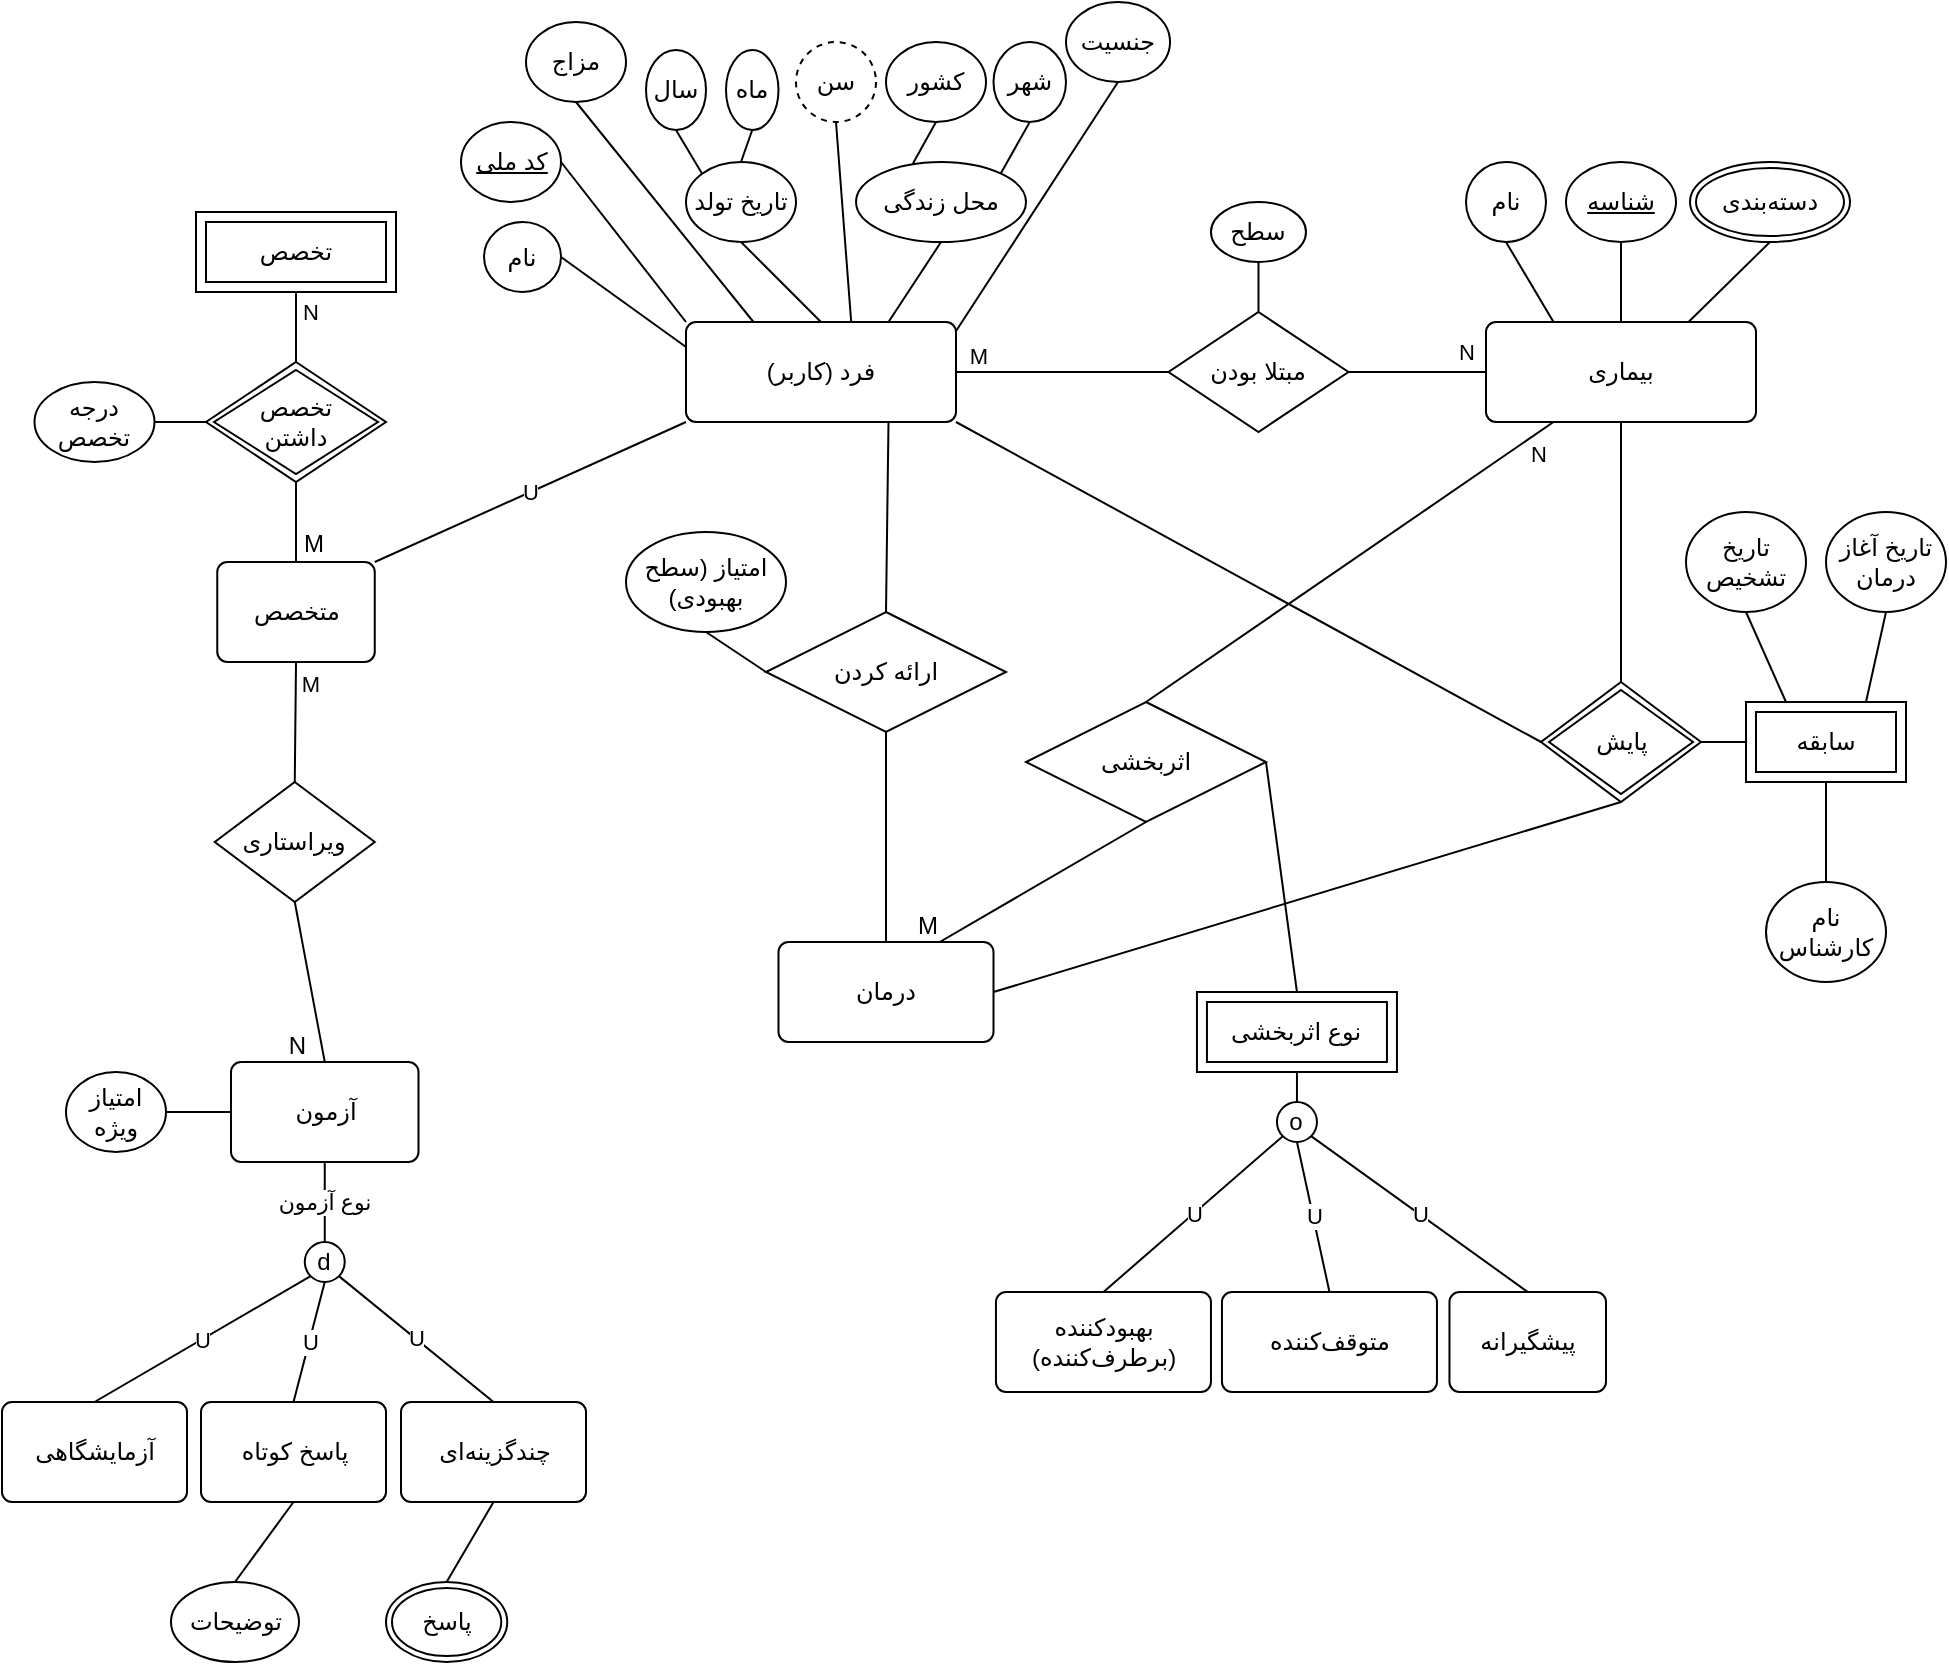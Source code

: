 <mxfile version="15.8.2" type="device"><diagram id="R2lEEEUBdFMjLlhIrx00" name="Page-1"><mxGraphModel dx="496" dy="1352" grid="1" gridSize="10" guides="1" tooltips="1" connect="1" arrows="1" fold="1" page="1" pageScale="1" pageWidth="850" pageHeight="1100" math="0" shadow="0" extFonts="Permanent Marker^https://fonts.googleapis.com/css?family=Permanent+Marker"><root><mxCell id="0"/><mxCell id="1" parent="0"/><mxCell id="sVlaK4R8TNGXsEOWWM8I-3" value="&lt;div&gt;فرد (کاربر)&lt;/div&gt;" style="rounded=1;arcSize=10;whiteSpace=wrap;html=1;align=center;" vertex="1" parent="1"><mxGeometry x="350" y="110" width="135" height="50" as="geometry"/></mxCell><mxCell id="sVlaK4R8TNGXsEOWWM8I-7" value="" style="endArrow=none;html=1;rounded=0;exitX=1.002;exitY=0.083;exitDx=0;exitDy=0;entryX=0.5;entryY=1;entryDx=0;entryDy=0;exitPerimeter=0;" edge="1" parent="1" source="sVlaK4R8TNGXsEOWWM8I-3" target="sVlaK4R8TNGXsEOWWM8I-8"><mxGeometry relative="1" as="geometry"><mxPoint x="310" y="140" as="sourcePoint"/><mxPoint x="440" y="120" as="targetPoint"/></mxGeometry></mxCell><mxCell id="sVlaK4R8TNGXsEOWWM8I-8" value="&lt;div&gt;جنسیت&lt;/div&gt;" style="ellipse;whiteSpace=wrap;html=1;align=center;" vertex="1" parent="1"><mxGeometry x="540" y="-50" width="52.02" height="40" as="geometry"/></mxCell><mxCell id="sVlaK4R8TNGXsEOWWM8I-9" value="" style="endArrow=none;html=1;rounded=0;exitX=0.75;exitY=0;exitDx=0;exitDy=0;entryX=0.5;entryY=1;entryDx=0;entryDy=0;" edge="1" parent="1" target="sVlaK4R8TNGXsEOWWM8I-10" source="sVlaK4R8TNGXsEOWWM8I-3"><mxGeometry relative="1" as="geometry"><mxPoint x="437.995" y="110.0" as="sourcePoint"/><mxPoint x="364.98" y="121.92" as="targetPoint"/></mxGeometry></mxCell><mxCell id="sVlaK4R8TNGXsEOWWM8I-10" value="&lt;div&gt;محل زندگی&lt;/div&gt;" style="ellipse;whiteSpace=wrap;html=1;align=center;" vertex="1" parent="1"><mxGeometry x="435.02" y="30" width="84.98" height="40" as="geometry"/></mxCell><mxCell id="sVlaK4R8TNGXsEOWWM8I-11" value="" style="endArrow=none;html=1;rounded=0;entryX=0.334;entryY=0.021;entryDx=0;entryDy=0;exitX=0.5;exitY=1;exitDx=0;exitDy=0;entryPerimeter=0;" edge="1" parent="1" source="sVlaK4R8TNGXsEOWWM8I-14" target="sVlaK4R8TNGXsEOWWM8I-10"><mxGeometry relative="1" as="geometry"><mxPoint x="410" y="-50" as="sourcePoint"/><mxPoint x="470" y="40" as="targetPoint"/></mxGeometry></mxCell><mxCell id="sVlaK4R8TNGXsEOWWM8I-12" value="" style="endArrow=none;html=1;rounded=0;entryX=1;entryY=0;entryDx=0;entryDy=0;exitX=0.5;exitY=1;exitDx=0;exitDy=0;" edge="1" parent="1" source="sVlaK4R8TNGXsEOWWM8I-13" target="sVlaK4R8TNGXsEOWWM8I-10"><mxGeometry relative="1" as="geometry"><mxPoint x="510" y="-50" as="sourcePoint"/><mxPoint x="442.484" y="45.84" as="targetPoint"/></mxGeometry></mxCell><mxCell id="sVlaK4R8TNGXsEOWWM8I-13" value="&lt;div&gt;شهر&lt;/div&gt;" style="ellipse;whiteSpace=wrap;html=1;align=center;" vertex="1" parent="1"><mxGeometry x="503.75" y="-30" width="36.25" height="40" as="geometry"/></mxCell><mxCell id="sVlaK4R8TNGXsEOWWM8I-14" value="کشور" style="ellipse;whiteSpace=wrap;html=1;align=center;" vertex="1" parent="1"><mxGeometry x="450" y="-30" width="50" height="40" as="geometry"/></mxCell><mxCell id="sVlaK4R8TNGXsEOWWM8I-15" value="" style="endArrow=none;html=1;rounded=0;entryX=0.5;entryY=0;entryDx=0;entryDy=0;exitX=0.5;exitY=1;exitDx=0;exitDy=0;" edge="1" parent="1" source="sVlaK4R8TNGXsEOWWM8I-16" target="sVlaK4R8TNGXsEOWWM8I-3"><mxGeometry relative="1" as="geometry"><mxPoint x="380" y="50" as="sourcePoint"/><mxPoint x="470" y="40" as="targetPoint"/></mxGeometry></mxCell><mxCell id="sVlaK4R8TNGXsEOWWM8I-16" value="تاریخ تولد" style="ellipse;whiteSpace=wrap;html=1;align=center;" vertex="1" parent="1"><mxGeometry x="350" y="30" width="55" height="40" as="geometry"/></mxCell><mxCell id="sVlaK4R8TNGXsEOWWM8I-18" value="مزاج" style="ellipse;whiteSpace=wrap;html=1;align=center;" vertex="1" parent="1"><mxGeometry x="270" y="-40" width="50" height="40" as="geometry"/></mxCell><mxCell id="sVlaK4R8TNGXsEOWWM8I-20" value="" style="endArrow=none;html=1;rounded=0;exitX=0.5;exitY=1;exitDx=0;exitDy=0;entryX=0.25;entryY=0;entryDx=0;entryDy=0;" edge="1" parent="1" source="sVlaK4R8TNGXsEOWWM8I-18" target="sVlaK4R8TNGXsEOWWM8I-3"><mxGeometry relative="1" as="geometry"><mxPoint x="310" y="40" as="sourcePoint"/><mxPoint x="470" y="40" as="targetPoint"/></mxGeometry></mxCell><mxCell id="sVlaK4R8TNGXsEOWWM8I-24" value="U" style="endArrow=none;html=1;rounded=0;entryX=0;entryY=1;entryDx=0;entryDy=0;exitX=1;exitY=0;exitDx=0;exitDy=0;" edge="1" parent="1" source="sVlaK4R8TNGXsEOWWM8I-25" target="sVlaK4R8TNGXsEOWWM8I-3"><mxGeometry width="50" height="50" relative="1" as="geometry"><mxPoint x="350" y="280" as="sourcePoint"/><mxPoint x="382.5" y="200" as="targetPoint"/></mxGeometry></mxCell><mxCell id="sVlaK4R8TNGXsEOWWM8I-25" value="&lt;div&gt;متخصص&lt;/div&gt;" style="rounded=1;arcSize=10;whiteSpace=wrap;html=1;align=center;" vertex="1" parent="1"><mxGeometry x="115.63" y="230" width="78.75" height="50" as="geometry"/></mxCell><mxCell id="sVlaK4R8TNGXsEOWWM8I-28" value="" style="endArrow=none;html=1;rounded=0;exitX=0;exitY=0.5;exitDx=0;exitDy=0;entryX=1;entryY=0.5;entryDx=0;entryDy=0;" edge="1" parent="1" target="sVlaK4R8TNGXsEOWWM8I-29" source="sVlaK4R8TNGXsEOWWM8I-153"><mxGeometry relative="1" as="geometry"><mxPoint x="105.389" y="155.79" as="sourcePoint"/><mxPoint x="49.73" y="270" as="targetPoint"/></mxGeometry></mxCell><mxCell id="sVlaK4R8TNGXsEOWWM8I-29" value="&lt;div&gt;درجه تخصص&lt;/div&gt;" style="ellipse;whiteSpace=wrap;html=1;align=center;" vertex="1" parent="1"><mxGeometry x="24.25" y="140" width="60" height="40" as="geometry"/></mxCell><mxCell id="sVlaK4R8TNGXsEOWWM8I-36" value="&lt;div&gt;بیماری&lt;/div&gt;" style="rounded=1;arcSize=10;whiteSpace=wrap;html=1;align=center;" vertex="1" parent="1"><mxGeometry x="750" y="110" width="135" height="50" as="geometry"/></mxCell><mxCell id="sVlaK4R8TNGXsEOWWM8I-37" value="درمان" style="rounded=1;arcSize=10;whiteSpace=wrap;html=1;align=center;" vertex="1" parent="1"><mxGeometry x="396.25" y="420" width="107.5" height="50" as="geometry"/></mxCell><mxCell id="sVlaK4R8TNGXsEOWWM8I-38" value="آزمون" style="rounded=1;arcSize=10;whiteSpace=wrap;html=1;align=center;" vertex="1" parent="1"><mxGeometry x="122.5" y="480" width="93.75" height="50" as="geometry"/></mxCell><mxCell id="sVlaK4R8TNGXsEOWWM8I-39" value="سابقه" style="shape=ext;margin=3;double=1;whiteSpace=wrap;html=1;align=center;" vertex="1" parent="1"><mxGeometry x="880" y="300" width="80" height="40" as="geometry"/></mxCell><mxCell id="sVlaK4R8TNGXsEOWWM8I-41" value="" style="endArrow=none;html=1;rounded=0;exitX=0.5;exitY=0;exitDx=0;exitDy=0;entryX=0.5;entryY=1;entryDx=0;entryDy=0;" edge="1" parent="1" target="sVlaK4R8TNGXsEOWWM8I-42" source="sVlaK4R8TNGXsEOWWM8I-43"><mxGeometry relative="1" as="geometry"><mxPoint x="650" y="84.15" as="sourcePoint"/><mxPoint x="629.73" y="90" as="targetPoint"/></mxGeometry></mxCell><mxCell id="sVlaK4R8TNGXsEOWWM8I-42" value="&lt;div&gt;سطح&lt;/div&gt;" style="ellipse;whiteSpace=wrap;html=1;align=center;" vertex="1" parent="1"><mxGeometry x="612.48" y="50" width="47.52" height="30" as="geometry"/></mxCell><mxCell id="sVlaK4R8TNGXsEOWWM8I-43" value="مبتلا بودن" style="shape=rhombus;perimeter=rhombusPerimeter;whiteSpace=wrap;html=1;align=center;" vertex="1" parent="1"><mxGeometry x="591.24" y="105" width="90" height="60" as="geometry"/></mxCell><mxCell id="sVlaK4R8TNGXsEOWWM8I-45" value="" style="endArrow=none;html=1;rounded=0;entryX=0;entryY=0.5;entryDx=0;entryDy=0;exitX=1;exitY=0.5;exitDx=0;exitDy=0;" edge="1" parent="1" source="sVlaK4R8TNGXsEOWWM8I-43" target="sVlaK4R8TNGXsEOWWM8I-36"><mxGeometry relative="1" as="geometry"><mxPoint x="470" y="145" as="sourcePoint"/><mxPoint x="530" y="145" as="targetPoint"/></mxGeometry></mxCell><mxCell id="sVlaK4R8TNGXsEOWWM8I-123" value="&lt;div&gt;N&lt;/div&gt;" style="edgeLabel;html=1;align=center;verticalAlign=middle;resizable=0;points=[];labelBackgroundColor=none;" vertex="1" connectable="0" parent="sVlaK4R8TNGXsEOWWM8I-45"><mxGeometry x="0.759" y="1" relative="1" as="geometry"><mxPoint x="-2" y="-9" as="offset"/></mxGeometry></mxCell><mxCell id="sVlaK4R8TNGXsEOWWM8I-46" value="ویراستاری" style="shape=rhombus;perimeter=rhombusPerimeter;whiteSpace=wrap;html=1;align=center;" vertex="1" parent="1"><mxGeometry x="114.38" y="340" width="80" height="60" as="geometry"/></mxCell><mxCell id="sVlaK4R8TNGXsEOWWM8I-47" value="" style="endArrow=none;html=1;rounded=0;exitX=0.5;exitY=1;exitDx=0;exitDy=0;entryX=0.5;entryY=0;entryDx=0;entryDy=0;" edge="1" parent="1" source="sVlaK4R8TNGXsEOWWM8I-25" target="sVlaK4R8TNGXsEOWWM8I-46"><mxGeometry relative="1" as="geometry"><mxPoint x="230" y="360" as="sourcePoint"/><mxPoint x="390" y="360" as="targetPoint"/></mxGeometry></mxCell><mxCell id="sVlaK4R8TNGXsEOWWM8I-88" value="M" style="edgeLabel;html=1;align=center;verticalAlign=middle;resizable=0;points=[];labelBackgroundColor=none;" vertex="1" connectable="0" parent="sVlaK4R8TNGXsEOWWM8I-47"><mxGeometry x="-0.886" y="2" relative="1" as="geometry"><mxPoint x="5" y="7" as="offset"/></mxGeometry></mxCell><mxCell id="sVlaK4R8TNGXsEOWWM8I-49" value="نوع آزمون" style="endArrow=none;html=1;rounded=0;exitX=0.5;exitY=1;exitDx=0;exitDy=0;entryX=0.5;entryY=0;entryDx=0;entryDy=0;" edge="1" parent="1" target="sVlaK4R8TNGXsEOWWM8I-50" source="sVlaK4R8TNGXsEOWWM8I-38"><mxGeometry relative="1" as="geometry"><mxPoint x="200" y="540" as="sourcePoint"/><mxPoint x="175.5" y="610" as="targetPoint"/></mxGeometry></mxCell><mxCell id="sVlaK4R8TNGXsEOWWM8I-50" value="d" style="ellipse;whiteSpace=wrap;html=1;aspect=fixed;" vertex="1" parent="1"><mxGeometry x="159.38" y="570" width="20" height="20" as="geometry"/></mxCell><mxCell id="sVlaK4R8TNGXsEOWWM8I-51" value="U" style="endArrow=none;html=1;rounded=0;entryX=0;entryY=1;entryDx=0;entryDy=0;exitX=0.5;exitY=0;exitDx=0;exitDy=0;" edge="1" parent="1" target="sVlaK4R8TNGXsEOWWM8I-50" source="sVlaK4R8TNGXsEOWWM8I-54"><mxGeometry width="50" height="50" relative="1" as="geometry"><mxPoint x="107.5" y="640" as="sourcePoint"/><mxPoint x="177.929" y="597.071" as="targetPoint"/></mxGeometry></mxCell><mxCell id="sVlaK4R8TNGXsEOWWM8I-54" value="آزمایشگاهی" style="rounded=1;arcSize=10;whiteSpace=wrap;html=1;align=center;" vertex="1" parent="1"><mxGeometry x="8" y="650" width="92.5" height="50" as="geometry"/></mxCell><mxCell id="sVlaK4R8TNGXsEOWWM8I-55" value="پاسخ کوتاه" style="rounded=1;arcSize=10;whiteSpace=wrap;html=1;align=center;" vertex="1" parent="1"><mxGeometry x="107.5" y="650" width="92.5" height="50" as="geometry"/></mxCell><mxCell id="sVlaK4R8TNGXsEOWWM8I-56" value="چندگزینه‌ای" style="rounded=1;arcSize=10;whiteSpace=wrap;html=1;align=center;" vertex="1" parent="1"><mxGeometry x="207.5" y="650" width="92.5" height="50" as="geometry"/></mxCell><mxCell id="sVlaK4R8TNGXsEOWWM8I-57" value="U" style="endArrow=none;html=1;rounded=0;entryX=0.5;entryY=1;entryDx=0;entryDy=0;exitX=0.5;exitY=0;exitDx=0;exitDy=0;" edge="1" parent="1" source="sVlaK4R8TNGXsEOWWM8I-55" target="sVlaK4R8TNGXsEOWWM8I-50"><mxGeometry width="50" height="50" relative="1" as="geometry"><mxPoint x="110.0" y="660" as="sourcePoint"/><mxPoint x="209.179" y="597.071" as="targetPoint"/></mxGeometry></mxCell><mxCell id="sVlaK4R8TNGXsEOWWM8I-58" value="U" style="endArrow=none;html=1;rounded=0;entryX=1;entryY=1;entryDx=0;entryDy=0;exitX=0.5;exitY=0;exitDx=0;exitDy=0;" edge="1" parent="1" source="sVlaK4R8TNGXsEOWWM8I-56" target="sVlaK4R8TNGXsEOWWM8I-50"><mxGeometry width="50" height="50" relative="1" as="geometry"><mxPoint x="120.0" y="670" as="sourcePoint"/><mxPoint x="219.179" y="607.071" as="targetPoint"/></mxGeometry></mxCell><mxCell id="sVlaK4R8TNGXsEOWWM8I-59" value="" style="endArrow=none;html=1;rounded=0;entryX=0.5;entryY=1;entryDx=0;entryDy=0;exitX=0.5;exitY=0;exitDx=0;exitDy=0;" edge="1" parent="1" source="sVlaK4R8TNGXsEOWWM8I-60" target="sVlaK4R8TNGXsEOWWM8I-56"><mxGeometry relative="1" as="geometry"><mxPoint x="314" y="740" as="sourcePoint"/><mxPoint x="370" y="710" as="targetPoint"/></mxGeometry></mxCell><mxCell id="sVlaK4R8TNGXsEOWWM8I-60" value="پاسخ" style="ellipse;shape=doubleEllipse;margin=3;whiteSpace=wrap;html=1;align=center;" vertex="1" parent="1"><mxGeometry x="200" y="740" width="60.63" height="40" as="geometry"/></mxCell><mxCell id="sVlaK4R8TNGXsEOWWM8I-61" value="" style="endArrow=none;html=1;rounded=0;exitX=0.5;exitY=1;exitDx=0;exitDy=0;entryX=0.5;entryY=0;entryDx=0;entryDy=0;" edge="1" parent="1" source="sVlaK4R8TNGXsEOWWM8I-55" target="sVlaK4R8TNGXsEOWWM8I-62"><mxGeometry relative="1" as="geometry"><mxPoint x="140" y="740" as="sourcePoint"/><mxPoint x="206" y="740" as="targetPoint"/></mxGeometry></mxCell><mxCell id="sVlaK4R8TNGXsEOWWM8I-62" value="توضیحات" style="ellipse;whiteSpace=wrap;html=1;align=center;" vertex="1" parent="1"><mxGeometry x="92.5" y="740" width="64" height="40" as="geometry"/></mxCell><mxCell id="sVlaK4R8TNGXsEOWWM8I-63" value="" style="endArrow=none;html=1;rounded=0;entryX=0;entryY=0.5;entryDx=0;entryDy=0;exitX=1;exitY=0.5;exitDx=0;exitDy=0;" edge="1" parent="1" source="sVlaK4R8TNGXsEOWWM8I-64" target="sVlaK4R8TNGXsEOWWM8I-38"><mxGeometry relative="1" as="geometry"><mxPoint x="90" y="505" as="sourcePoint"/><mxPoint x="180" y="520" as="targetPoint"/></mxGeometry></mxCell><mxCell id="sVlaK4R8TNGXsEOWWM8I-64" value="امتیاز ویژه" style="ellipse;whiteSpace=wrap;html=1;align=center;" vertex="1" parent="1"><mxGeometry x="40" y="485" width="50" height="40" as="geometry"/></mxCell><mxCell id="sVlaK4R8TNGXsEOWWM8I-68" value="" style="endArrow=none;html=1;rounded=0;exitX=0.5;exitY=1;exitDx=0;exitDy=0;entryX=0.5;entryY=0;entryDx=0;entryDy=0;" edge="1" parent="1" source="sVlaK4R8TNGXsEOWWM8I-46" target="sVlaK4R8TNGXsEOWWM8I-38"><mxGeometry relative="1" as="geometry"><mxPoint x="210" y="450" as="sourcePoint"/><mxPoint x="370" y="450" as="targetPoint"/></mxGeometry></mxCell><mxCell id="sVlaK4R8TNGXsEOWWM8I-69" value="" style="resizable=0;html=1;align=left;verticalAlign=bottom;" connectable="0" vertex="1" parent="sVlaK4R8TNGXsEOWWM8I-68"><mxGeometry x="-1" relative="1" as="geometry"/></mxCell><mxCell id="sVlaK4R8TNGXsEOWWM8I-70" value="N" style="resizable=0;html=1;align=right;verticalAlign=bottom;" connectable="0" vertex="1" parent="sVlaK4R8TNGXsEOWWM8I-68"><mxGeometry x="1" relative="1" as="geometry"><mxPoint x="-9" as="offset"/></mxGeometry></mxCell><mxCell id="sVlaK4R8TNGXsEOWWM8I-71" value="" style="endArrow=none;html=1;rounded=0;exitX=0;exitY=0.5;exitDx=0;exitDy=0;entryX=0.5;entryY=1;entryDx=0;entryDy=0;" edge="1" parent="1" source="sVlaK4R8TNGXsEOWWM8I-73" target="sVlaK4R8TNGXsEOWWM8I-87"><mxGeometry relative="1" as="geometry"><mxPoint x="550" y="350" as="sourcePoint"/><mxPoint x="540" y="340" as="targetPoint"/></mxGeometry></mxCell><mxCell id="sVlaK4R8TNGXsEOWWM8I-73" value="ارائه کردن" style="shape=rhombus;perimeter=rhombusPerimeter;whiteSpace=wrap;html=1;align=center;" vertex="1" parent="1"><mxGeometry x="390" y="255" width="120" height="60" as="geometry"/></mxCell><mxCell id="sVlaK4R8TNGXsEOWWM8I-74" value="" style="endArrow=none;html=1;rounded=0;exitX=0.75;exitY=1;exitDx=0;exitDy=0;entryX=0.5;entryY=0;entryDx=0;entryDy=0;" edge="1" parent="1" target="sVlaK4R8TNGXsEOWWM8I-73" source="sVlaK4R8TNGXsEOWWM8I-3"><mxGeometry relative="1" as="geometry"><mxPoint x="540.89" y="245" as="sourcePoint"/><mxPoint x="724.64" y="295" as="targetPoint"/></mxGeometry></mxCell><mxCell id="sVlaK4R8TNGXsEOWWM8I-75" value="" style="endArrow=none;html=1;rounded=0;exitX=0.5;exitY=1;exitDx=0;exitDy=0;entryX=0.5;entryY=0;entryDx=0;entryDy=0;" edge="1" parent="1" source="sVlaK4R8TNGXsEOWWM8I-73" target="sVlaK4R8TNGXsEOWWM8I-37"><mxGeometry relative="1" as="geometry"><mxPoint x="544.64" y="385" as="sourcePoint"/><mxPoint x="541.515" y="415" as="targetPoint"/></mxGeometry></mxCell><mxCell id="sVlaK4R8TNGXsEOWWM8I-76" value="" style="resizable=0;html=1;align=left;verticalAlign=bottom;" connectable="0" vertex="1" parent="sVlaK4R8TNGXsEOWWM8I-75"><mxGeometry x="-1" relative="1" as="geometry"/></mxCell><mxCell id="sVlaK4R8TNGXsEOWWM8I-77" value="" style="resizable=0;html=1;align=right;verticalAlign=bottom;" connectable="0" vertex="1" parent="sVlaK4R8TNGXsEOWWM8I-75"><mxGeometry x="1" relative="1" as="geometry"/></mxCell><mxCell id="sVlaK4R8TNGXsEOWWM8I-78" value="" style="endArrow=none;html=1;rounded=0;exitX=0.5;exitY=1;exitDx=0;exitDy=0;entryX=0.5;entryY=0;entryDx=0;entryDy=0;" edge="1" parent="1" target="sVlaK4R8TNGXsEOWWM8I-79" source="sVlaK4R8TNGXsEOWWM8I-121"><mxGeometry relative="1" as="geometry"><mxPoint x="453.13" y="440" as="sourcePoint"/><mxPoint x="418.63" y="560" as="targetPoint"/></mxGeometry></mxCell><mxCell id="sVlaK4R8TNGXsEOWWM8I-79" value="o" style="ellipse;whiteSpace=wrap;html=1;aspect=fixed;" vertex="1" parent="1"><mxGeometry x="645.48" y="500" width="20" height="20" as="geometry"/></mxCell><mxCell id="sVlaK4R8TNGXsEOWWM8I-80" value="U" style="endArrow=none;html=1;rounded=0;entryX=0;entryY=1;entryDx=0;entryDy=0;exitX=0.5;exitY=0;exitDx=0;exitDy=0;" edge="1" parent="1" target="sVlaK4R8TNGXsEOWWM8I-79" source="sVlaK4R8TNGXsEOWWM8I-83"><mxGeometry width="50" height="50" relative="1" as="geometry"><mxPoint x="370" y="600" as="sourcePoint"/><mxPoint x="421.059" y="547.071" as="targetPoint"/></mxGeometry></mxCell><mxCell id="sVlaK4R8TNGXsEOWWM8I-81" value="U" style="endArrow=none;html=1;rounded=0;entryX=0.5;entryY=1;entryDx=0;entryDy=0;exitX=0.5;exitY=0;exitDx=0;exitDy=0;" edge="1" parent="1" target="sVlaK4R8TNGXsEOWWM8I-79" source="sVlaK4R8TNGXsEOWWM8I-84"><mxGeometry width="50" height="50" relative="1" as="geometry"><mxPoint x="449.38" y="600" as="sourcePoint"/><mxPoint x="452.309" y="547.071" as="targetPoint"/></mxGeometry></mxCell><mxCell id="sVlaK4R8TNGXsEOWWM8I-82" value="U" style="endArrow=none;html=1;rounded=0;entryX=1;entryY=1;entryDx=0;entryDy=0;exitX=0.5;exitY=0;exitDx=0;exitDy=0;" edge="1" parent="1" target="sVlaK4R8TNGXsEOWWM8I-79" source="sVlaK4R8TNGXsEOWWM8I-85"><mxGeometry width="50" height="50" relative="1" as="geometry"><mxPoint x="557" y="600" as="sourcePoint"/><mxPoint x="462.309" y="557.071" as="targetPoint"/></mxGeometry></mxCell><mxCell id="sVlaK4R8TNGXsEOWWM8I-83" value="&lt;div&gt;بهبودکننده&lt;br&gt;&lt;/div&gt;&lt;div&gt;(برطرف‌کننده)&lt;br&gt;&lt;/div&gt;" style="rounded=1;arcSize=10;whiteSpace=wrap;html=1;align=center;" vertex="1" parent="1"><mxGeometry x="504.98" y="595" width="107.5" height="50" as="geometry"/></mxCell><mxCell id="sVlaK4R8TNGXsEOWWM8I-84" value="متوقف‌کننده" style="rounded=1;arcSize=10;whiteSpace=wrap;html=1;align=center;" vertex="1" parent="1"><mxGeometry x="617.98" y="595" width="107.5" height="50" as="geometry"/></mxCell><mxCell id="sVlaK4R8TNGXsEOWWM8I-85" value="&lt;div&gt;پیشگیرانه&lt;/div&gt;" style="rounded=1;arcSize=10;whiteSpace=wrap;html=1;align=center;" vertex="1" parent="1"><mxGeometry x="731.73" y="595" width="78.27" height="50" as="geometry"/></mxCell><mxCell id="sVlaK4R8TNGXsEOWWM8I-87" value="امتیاز (سطح بهبودی)" style="ellipse;whiteSpace=wrap;html=1;align=center;" vertex="1" parent="1"><mxGeometry x="320" y="215" width="80" height="50" as="geometry"/></mxCell><mxCell id="sVlaK4R8TNGXsEOWWM8I-90" value="پایش" style="shape=rhombus;double=1;perimeter=rhombusPerimeter;whiteSpace=wrap;html=1;align=center;labelBackgroundColor=none;" vertex="1" parent="1"><mxGeometry x="777.5" y="290" width="80" height="60" as="geometry"/></mxCell><mxCell id="sVlaK4R8TNGXsEOWWM8I-91" value="" style="endArrow=none;html=1;rounded=0;exitX=1;exitY=1;exitDx=0;exitDy=0;entryX=0;entryY=0.5;entryDx=0;entryDy=0;" edge="1" parent="1" source="sVlaK4R8TNGXsEOWWM8I-3" target="sVlaK4R8TNGXsEOWWM8I-90"><mxGeometry relative="1" as="geometry"><mxPoint x="810" y="290" as="sourcePoint"/><mxPoint x="970" y="290" as="targetPoint"/></mxGeometry></mxCell><mxCell id="sVlaK4R8TNGXsEOWWM8I-92" value="" style="endArrow=none;html=1;rounded=0;exitX=0.5;exitY=0;exitDx=0;exitDy=0;entryX=0.5;entryY=1;entryDx=0;entryDy=0;" edge="1" parent="1" source="sVlaK4R8TNGXsEOWWM8I-90" target="sVlaK4R8TNGXsEOWWM8I-36"><mxGeometry relative="1" as="geometry"><mxPoint x="495" y="170.0" as="sourcePoint"/><mxPoint x="750" y="330" as="targetPoint"/></mxGeometry></mxCell><mxCell id="sVlaK4R8TNGXsEOWWM8I-93" value="" style="endArrow=none;html=1;rounded=0;exitX=1;exitY=0.5;exitDx=0;exitDy=0;entryX=0.5;entryY=1;entryDx=0;entryDy=0;" edge="1" parent="1" source="sVlaK4R8TNGXsEOWWM8I-37" target="sVlaK4R8TNGXsEOWWM8I-90"><mxGeometry relative="1" as="geometry"><mxPoint x="505" y="180.0" as="sourcePoint"/><mxPoint x="760" y="340" as="targetPoint"/></mxGeometry></mxCell><mxCell id="sVlaK4R8TNGXsEOWWM8I-94" value="" style="endArrow=none;html=1;rounded=0;exitX=1;exitY=0.5;exitDx=0;exitDy=0;entryX=0;entryY=0.5;entryDx=0;entryDy=0;" edge="1" parent="1" source="sVlaK4R8TNGXsEOWWM8I-90" target="sVlaK4R8TNGXsEOWWM8I-39"><mxGeometry relative="1" as="geometry"><mxPoint x="515" y="190.0" as="sourcePoint"/><mxPoint x="770" y="350" as="targetPoint"/></mxGeometry></mxCell><mxCell id="sVlaK4R8TNGXsEOWWM8I-95" value="" style="endArrow=none;html=1;rounded=0;exitX=0.5;exitY=1;exitDx=0;exitDy=0;entryX=0.5;entryY=0;entryDx=0;entryDy=0;" edge="1" parent="1" target="sVlaK4R8TNGXsEOWWM8I-96" source="sVlaK4R8TNGXsEOWWM8I-39"><mxGeometry relative="1" as="geometry"><mxPoint x="1235.27" y="374.15" as="sourcePoint"/><mxPoint x="1190" y="380" as="targetPoint"/></mxGeometry></mxCell><mxCell id="sVlaK4R8TNGXsEOWWM8I-96" value="نام کارشناس" style="ellipse;whiteSpace=wrap;html=1;align=center;" vertex="1" parent="1"><mxGeometry x="890" y="390" width="60" height="50" as="geometry"/></mxCell><mxCell id="sVlaK4R8TNGXsEOWWM8I-103" value="" style="endArrow=none;html=1;rounded=0;entryX=0.25;entryY=0;entryDx=0;entryDy=0;exitX=0.5;exitY=1;exitDx=0;exitDy=0;" edge="1" parent="1" source="sVlaK4R8TNGXsEOWWM8I-104" target="sVlaK4R8TNGXsEOWWM8I-39"><mxGeometry relative="1" as="geometry"><mxPoint x="855" y="230" as="sourcePoint"/><mxPoint x="892.5" y="290.0" as="targetPoint"/></mxGeometry></mxCell><mxCell id="sVlaK4R8TNGXsEOWWM8I-104" value="&lt;div&gt;تاریخ&lt;/div&gt;&lt;div&gt;تشخیص&lt;br&gt;&lt;/div&gt;" style="ellipse;whiteSpace=wrap;html=1;align=center;" vertex="1" parent="1"><mxGeometry x="850" y="205" width="60" height="50" as="geometry"/></mxCell><mxCell id="sVlaK4R8TNGXsEOWWM8I-105" value="تاریخ آغاز درمان" style="ellipse;whiteSpace=wrap;html=1;align=center;" vertex="1" parent="1"><mxGeometry x="920" y="205" width="60" height="50" as="geometry"/></mxCell><mxCell id="sVlaK4R8TNGXsEOWWM8I-106" value="" style="endArrow=none;html=1;rounded=0;exitX=0.5;exitY=1;exitDx=0;exitDy=0;entryX=0.75;entryY=0;entryDx=0;entryDy=0;" edge="1" parent="1" source="sVlaK4R8TNGXsEOWWM8I-105" target="sVlaK4R8TNGXsEOWWM8I-39"><mxGeometry relative="1" as="geometry"><mxPoint x="1060" y="300" as="sourcePoint"/><mxPoint x="1133.75" y="370.0" as="targetPoint"/></mxGeometry></mxCell><mxCell id="sVlaK4R8TNGXsEOWWM8I-111" value="اثربخشی" style="shape=rhombus;perimeter=rhombusPerimeter;whiteSpace=wrap;html=1;align=center;" vertex="1" parent="1"><mxGeometry x="520" y="300" width="120" height="60" as="geometry"/></mxCell><mxCell id="sVlaK4R8TNGXsEOWWM8I-112" value="" style="endArrow=none;html=1;rounded=0;exitX=0.25;exitY=1;exitDx=0;exitDy=0;entryX=0.5;entryY=0;entryDx=0;entryDy=0;" edge="1" parent="1" target="sVlaK4R8TNGXsEOWWM8I-111" source="sVlaK4R8TNGXsEOWWM8I-36"><mxGeometry relative="1" as="geometry"><mxPoint x="556.25" y="290" as="sourcePoint"/><mxPoint x="740" y="340" as="targetPoint"/></mxGeometry></mxCell><mxCell id="sVlaK4R8TNGXsEOWWM8I-113" value="N" style="edgeLabel;html=1;align=center;verticalAlign=middle;resizable=0;points=[];labelBackgroundColor=none;" vertex="1" connectable="0" parent="sVlaK4R8TNGXsEOWWM8I-112"><mxGeometry x="-0.886" y="2" relative="1" as="geometry"><mxPoint x="2" y="6" as="offset"/></mxGeometry></mxCell><mxCell id="sVlaK4R8TNGXsEOWWM8I-114" value="" style="endArrow=none;html=1;rounded=0;exitX=0.5;exitY=1;exitDx=0;exitDy=0;entryX=0.75;entryY=0;entryDx=0;entryDy=0;" edge="1" parent="1" source="sVlaK4R8TNGXsEOWWM8I-111" target="sVlaK4R8TNGXsEOWWM8I-37"><mxGeometry relative="1" as="geometry"><mxPoint x="560" y="430" as="sourcePoint"/><mxPoint x="519.375" y="460" as="targetPoint"/></mxGeometry></mxCell><mxCell id="sVlaK4R8TNGXsEOWWM8I-115" value="" style="resizable=0;html=1;align=left;verticalAlign=bottom;" connectable="0" vertex="1" parent="sVlaK4R8TNGXsEOWWM8I-114"><mxGeometry x="-1" relative="1" as="geometry"/></mxCell><mxCell id="sVlaK4R8TNGXsEOWWM8I-116" value="M" style="resizable=0;html=1;align=right;verticalAlign=bottom;" connectable="0" vertex="1" parent="sVlaK4R8TNGXsEOWWM8I-114"><mxGeometry x="1" relative="1" as="geometry"/></mxCell><mxCell id="sVlaK4R8TNGXsEOWWM8I-117" value="" style="endArrow=none;html=1;rounded=0;exitX=1;exitY=0.5;exitDx=0;exitDy=0;entryX=0.5;entryY=0;entryDx=0;entryDy=0;" edge="1" parent="1" source="sVlaK4R8TNGXsEOWWM8I-111" target="sVlaK4R8TNGXsEOWWM8I-121"><mxGeometry relative="1" as="geometry"><mxPoint x="630" y="330" as="sourcePoint"/><mxPoint x="660" y="450" as="targetPoint"/></mxGeometry></mxCell><mxCell id="sVlaK4R8TNGXsEOWWM8I-118" value="" style="resizable=0;html=1;align=left;verticalAlign=bottom;" connectable="0" vertex="1" parent="sVlaK4R8TNGXsEOWWM8I-117"><mxGeometry x="-1" relative="1" as="geometry"/></mxCell><mxCell id="sVlaK4R8TNGXsEOWWM8I-119" value="&lt;div&gt;&lt;br&gt;&lt;/div&gt;&lt;div&gt;&lt;br&gt;&lt;/div&gt;" style="resizable=0;html=1;align=right;verticalAlign=bottom;" connectable="0" vertex="1" parent="sVlaK4R8TNGXsEOWWM8I-117"><mxGeometry x="1" relative="1" as="geometry"/></mxCell><mxCell id="sVlaK4R8TNGXsEOWWM8I-121" value="نوع اثربخشی" style="shape=ext;margin=3;double=1;whiteSpace=wrap;html=1;align=center;labelBackgroundColor=none;" vertex="1" parent="1"><mxGeometry x="605.48" y="445" width="100" height="40" as="geometry"/></mxCell><mxCell id="sVlaK4R8TNGXsEOWWM8I-125" value="" style="endArrow=none;html=1;rounded=0;entryX=1;entryY=0.5;entryDx=0;entryDy=0;exitX=0;exitY=0.5;exitDx=0;exitDy=0;" edge="1" parent="1" source="sVlaK4R8TNGXsEOWWM8I-43" target="sVlaK4R8TNGXsEOWWM8I-3"><mxGeometry relative="1" as="geometry"><mxPoint x="691.24" y="145" as="sourcePoint"/><mxPoint x="760" y="145" as="targetPoint"/></mxGeometry></mxCell><mxCell id="sVlaK4R8TNGXsEOWWM8I-126" value="&lt;div&gt;M&lt;/div&gt;" style="edgeLabel;html=1;align=center;verticalAlign=middle;resizable=0;points=[];labelBackgroundColor=none;" vertex="1" connectable="0" parent="sVlaK4R8TNGXsEOWWM8I-125"><mxGeometry x="0.759" y="1" relative="1" as="geometry"><mxPoint x="-2" y="-9" as="offset"/></mxGeometry></mxCell><mxCell id="sVlaK4R8TNGXsEOWWM8I-127" value="" style="endArrow=none;html=1;rounded=0;exitX=0.25;exitY=0;exitDx=0;exitDy=0;entryX=0.5;entryY=1;entryDx=0;entryDy=0;" edge="1" parent="1" target="sVlaK4R8TNGXsEOWWM8I-128" source="sVlaK4R8TNGXsEOWWM8I-36"><mxGeometry relative="1" as="geometry"><mxPoint x="775.27" y="74.15" as="sourcePoint"/><mxPoint x="730" y="80" as="targetPoint"/></mxGeometry></mxCell><mxCell id="sVlaK4R8TNGXsEOWWM8I-128" value="&lt;div&gt;نام&lt;/div&gt;" style="ellipse;whiteSpace=wrap;html=1;align=center;" vertex="1" parent="1"><mxGeometry x="740" y="30" width="40" height="40" as="geometry"/></mxCell><mxCell id="sVlaK4R8TNGXsEOWWM8I-130" value="شناسه" style="ellipse;whiteSpace=wrap;html=1;align=center;fontStyle=4;labelBackgroundColor=none;" vertex="1" parent="1"><mxGeometry x="790" y="30" width="55" height="40" as="geometry"/></mxCell><mxCell id="sVlaK4R8TNGXsEOWWM8I-131" value="" style="endArrow=none;html=1;rounded=0;exitX=0.5;exitY=0;exitDx=0;exitDy=0;entryX=0.5;entryY=1;entryDx=0;entryDy=0;" edge="1" parent="1" source="sVlaK4R8TNGXsEOWWM8I-36" target="sVlaK4R8TNGXsEOWWM8I-130"><mxGeometry relative="1" as="geometry"><mxPoint x="793.75" y="120" as="sourcePoint"/><mxPoint x="750" y="80" as="targetPoint"/></mxGeometry></mxCell><mxCell id="sVlaK4R8TNGXsEOWWM8I-133" value="" style="endArrow=none;html=1;rounded=0;entryX=0.612;entryY=0.006;entryDx=0;entryDy=0;exitX=0.5;exitY=1;exitDx=0;exitDy=0;entryPerimeter=0;" edge="1" parent="1" source="sVlaK4R8TNGXsEOWWM8I-135" target="sVlaK4R8TNGXsEOWWM8I-3"><mxGeometry relative="1" as="geometry"><mxPoint x="425.5" y="10" as="sourcePoint"/><mxPoint x="440.5" y="50" as="targetPoint"/></mxGeometry></mxCell><mxCell id="sVlaK4R8TNGXsEOWWM8I-135" value="سن" style="ellipse;whiteSpace=wrap;html=1;align=center;dashed=1;labelBackgroundColor=none;" vertex="1" parent="1"><mxGeometry x="405" y="-30" width="40" height="40" as="geometry"/></mxCell><mxCell id="sVlaK4R8TNGXsEOWWM8I-143" value="" style="endArrow=none;html=1;rounded=0;entryX=0;entryY=0;entryDx=0;entryDy=0;exitX=0.5;exitY=1;exitDx=0;exitDy=0;" edge="1" parent="1" source="sVlaK4R8TNGXsEOWWM8I-146" target="sVlaK4R8TNGXsEOWWM8I-16"><mxGeometry relative="1" as="geometry"><mxPoint x="246.25" y="-86" as="sourcePoint"/><mxPoint x="299.653" y="-5.16" as="targetPoint"/></mxGeometry></mxCell><mxCell id="sVlaK4R8TNGXsEOWWM8I-144" value="" style="endArrow=none;html=1;rounded=0;entryX=0.5;entryY=0;entryDx=0;entryDy=0;exitX=0.5;exitY=1;exitDx=0;exitDy=0;" edge="1" parent="1" source="sVlaK4R8TNGXsEOWWM8I-145" target="sVlaK4R8TNGXsEOWWM8I-16"><mxGeometry relative="1" as="geometry"><mxPoint x="346.25" y="-86" as="sourcePoint"/><mxPoint x="343.732" y="-0.176" as="targetPoint"/></mxGeometry></mxCell><mxCell id="sVlaK4R8TNGXsEOWWM8I-145" value="ماه" style="ellipse;whiteSpace=wrap;html=1;align=center;" vertex="1" parent="1"><mxGeometry x="370" y="-26" width="26.25" height="40" as="geometry"/></mxCell><mxCell id="sVlaK4R8TNGXsEOWWM8I-146" value="سال" style="ellipse;whiteSpace=wrap;html=1;align=center;" vertex="1" parent="1"><mxGeometry x="330" y="-26" width="30" height="40" as="geometry"/></mxCell><mxCell id="sVlaK4R8TNGXsEOWWM8I-148" value="" style="endArrow=none;html=1;rounded=0;exitX=1;exitY=0.5;exitDx=0;exitDy=0;entryX=0;entryY=0;entryDx=0;entryDy=0;" edge="1" parent="1" source="sVlaK4R8TNGXsEOWWM8I-150" target="sVlaK4R8TNGXsEOWWM8I-3"><mxGeometry relative="1" as="geometry"><mxPoint x="280" y="100" as="sourcePoint"/><mxPoint x="310" y="110" as="targetPoint"/></mxGeometry></mxCell><mxCell id="sVlaK4R8TNGXsEOWWM8I-150" value="کد ملی" style="ellipse;whiteSpace=wrap;html=1;align=center;fontStyle=4;labelBackgroundColor=none;" vertex="1" parent="1"><mxGeometry x="237.5" y="10" width="50" height="40" as="geometry"/></mxCell><mxCell id="sVlaK4R8TNGXsEOWWM8I-151" value="" style="endArrow=none;html=1;rounded=0;entryX=0;entryY=0.25;entryDx=0;entryDy=0;exitX=1;exitY=0.5;exitDx=0;exitDy=0;" edge="1" parent="1" source="sVlaK4R8TNGXsEOWWM8I-152" target="sVlaK4R8TNGXsEOWWM8I-3"><mxGeometry relative="1" as="geometry"><mxPoint x="290" y="80" as="sourcePoint"/><mxPoint x="420" y="120" as="targetPoint"/></mxGeometry></mxCell><mxCell id="sVlaK4R8TNGXsEOWWM8I-152" value="نام" style="ellipse;whiteSpace=wrap;html=1;align=center;" vertex="1" parent="1"><mxGeometry x="249.02" y="60" width="38.48" height="35" as="geometry"/></mxCell><mxCell id="sVlaK4R8TNGXsEOWWM8I-153" value="&lt;div&gt;تخصص&lt;/div&gt;داشتن" style="shape=rhombus;double=1;perimeter=rhombusPerimeter;whiteSpace=wrap;html=1;align=center;labelBackgroundColor=none;" vertex="1" parent="1"><mxGeometry x="110" y="130" width="90" height="60" as="geometry"/></mxCell><mxCell id="sVlaK4R8TNGXsEOWWM8I-155" value="" style="endArrow=none;html=1;rounded=0;exitX=0.5;exitY=1;exitDx=0;exitDy=0;entryX=0.5;entryY=0;entryDx=0;entryDy=0;" edge="1" parent="1" source="sVlaK4R8TNGXsEOWWM8I-153" target="sVlaK4R8TNGXsEOWWM8I-25"><mxGeometry relative="1" as="geometry"><mxPoint x="226.5" y="410" as="sourcePoint"/><mxPoint x="171" y="227.143" as="targetPoint"/></mxGeometry></mxCell><mxCell id="sVlaK4R8TNGXsEOWWM8I-156" value="" style="resizable=0;html=1;align=left;verticalAlign=bottom;" connectable="0" vertex="1" parent="sVlaK4R8TNGXsEOWWM8I-155"><mxGeometry x="-1" relative="1" as="geometry"/></mxCell><mxCell id="sVlaK4R8TNGXsEOWWM8I-157" value="M" style="resizable=0;html=1;align=right;verticalAlign=bottom;" connectable="0" vertex="1" parent="sVlaK4R8TNGXsEOWWM8I-155"><mxGeometry x="1" relative="1" as="geometry"><mxPoint x="14" as="offset"/></mxGeometry></mxCell><mxCell id="sVlaK4R8TNGXsEOWWM8I-158" value="تخصص" style="shape=ext;margin=3;double=1;whiteSpace=wrap;html=1;align=center;labelBackgroundColor=none;" vertex="1" parent="1"><mxGeometry x="105" y="55" width="100" height="40" as="geometry"/></mxCell><mxCell id="sVlaK4R8TNGXsEOWWM8I-159" value="" style="endArrow=none;html=1;rounded=0;exitX=0.5;exitY=1;exitDx=0;exitDy=0;entryX=0.5;entryY=0;entryDx=0;entryDy=0;" edge="1" parent="1" source="sVlaK4R8TNGXsEOWWM8I-158" target="sVlaK4R8TNGXsEOWWM8I-153"><mxGeometry relative="1" as="geometry"><mxPoint x="150" y="100" as="sourcePoint"/><mxPoint x="310" y="100" as="targetPoint"/></mxGeometry></mxCell><mxCell id="sVlaK4R8TNGXsEOWWM8I-160" value="&lt;div&gt;N&lt;/div&gt;" style="edgeLabel;html=1;align=center;verticalAlign=middle;resizable=0;points=[];labelBackgroundColor=none;" vertex="1" connectable="0" parent="sVlaK4R8TNGXsEOWWM8I-159"><mxGeometry x="-0.584" y="3" relative="1" as="geometry"><mxPoint x="4" y="2" as="offset"/></mxGeometry></mxCell><mxCell id="sVlaK4R8TNGXsEOWWM8I-162" value="" style="endArrow=none;html=1;rounded=0;exitX=0.75;exitY=0;exitDx=0;exitDy=0;entryX=0.5;entryY=1;entryDx=0;entryDy=0;" edge="1" parent="1" target="sVlaK4R8TNGXsEOWWM8I-163" source="sVlaK4R8TNGXsEOWWM8I-36"><mxGeometry relative="1" as="geometry"><mxPoint x="912.5" y="115" as="sourcePoint"/><mxPoint x="912.5" y="75" as="targetPoint"/></mxGeometry></mxCell><mxCell id="sVlaK4R8TNGXsEOWWM8I-163" value="دسته‌بندی" style="ellipse;shape=doubleEllipse;margin=3;whiteSpace=wrap;html=1;align=center;labelBackgroundColor=none;" vertex="1" parent="1"><mxGeometry x="852" y="30" width="80" height="40" as="geometry"/></mxCell></root></mxGraphModel></diagram></mxfile>